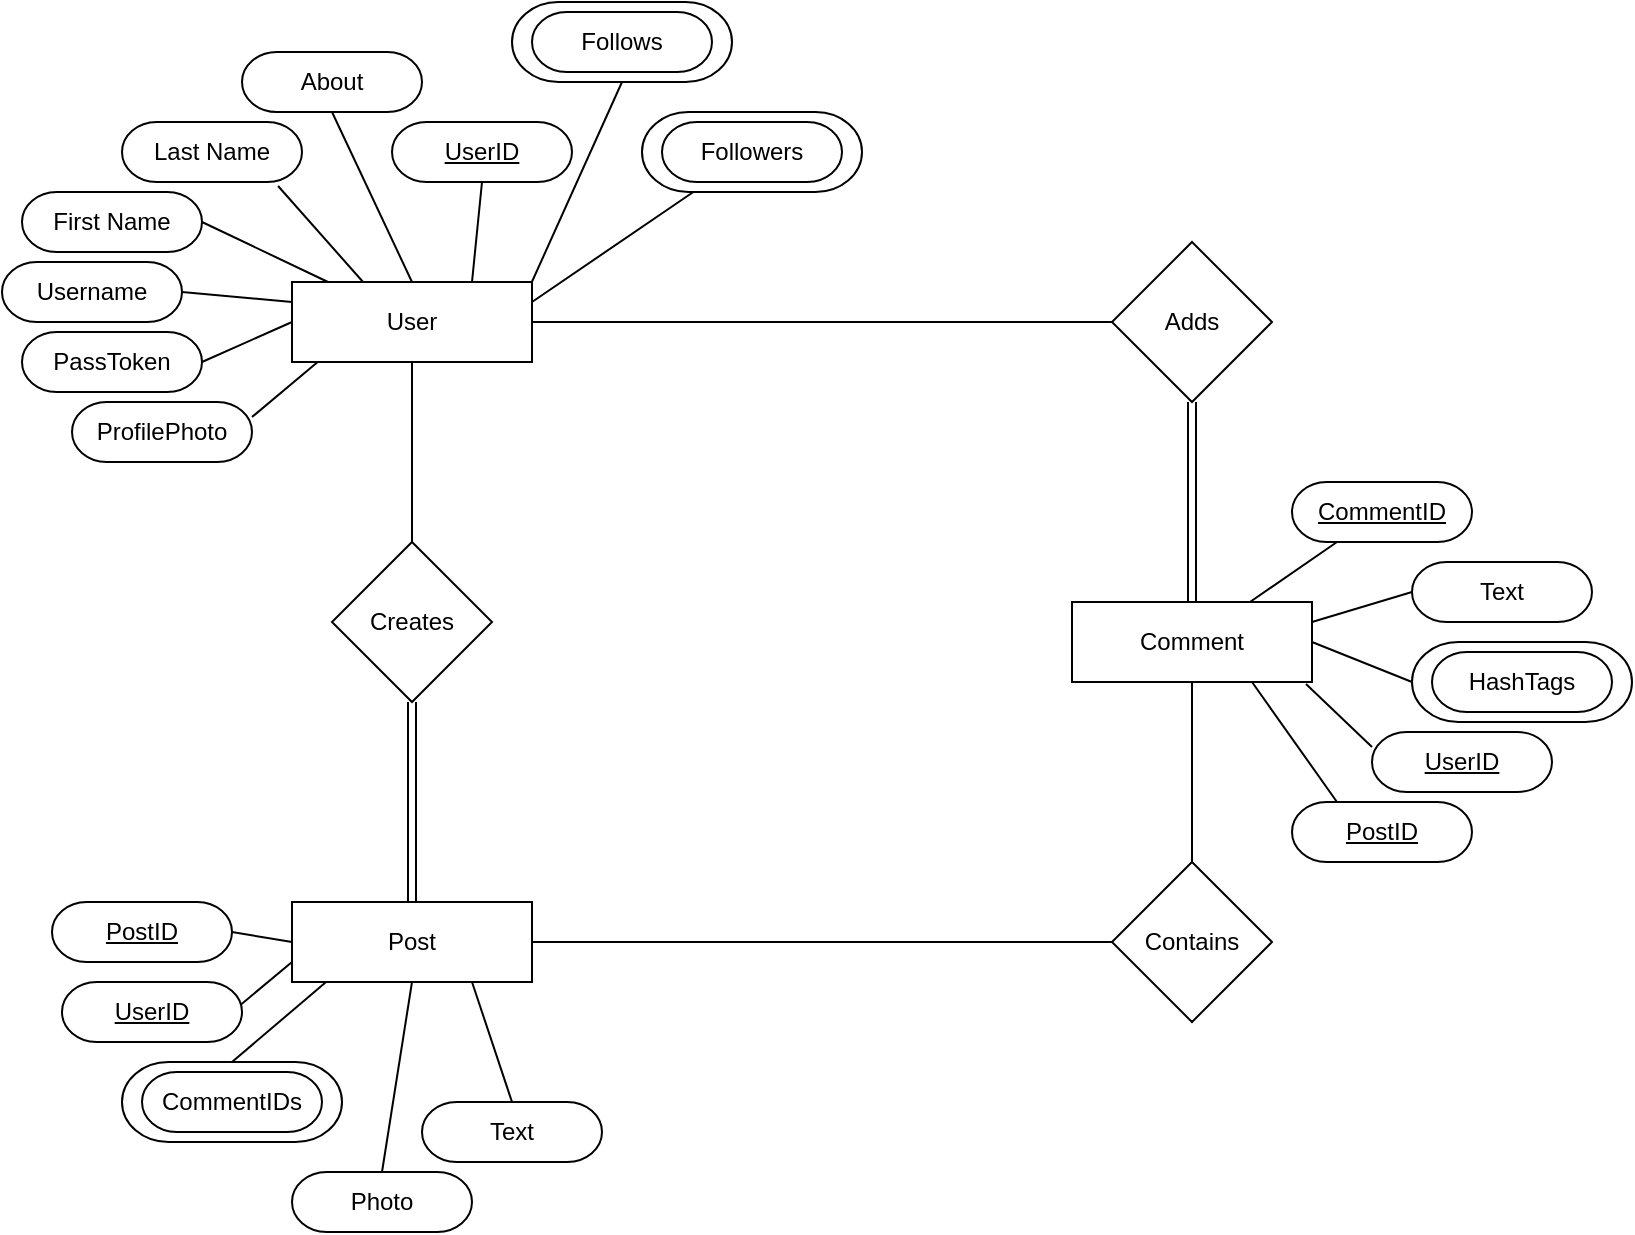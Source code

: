 <mxfile version="10.5.3" type="device"><diagram id="f8MNwPgwpu3M7GmUcIjX" name="Page-1"><mxGraphModel dx="1136" dy="1001" grid="1" gridSize="10" guides="1" tooltips="1" connect="1" arrows="1" fold="1" page="1" pageScale="1" pageWidth="850" pageHeight="1100" math="0" shadow="0"><root><mxCell id="0"/><mxCell id="1" parent="0"/><mxCell id="ixYWqkrwXZFE6AgC6OMj-71" value="" style="endArrow=none;html=1;exitX=0.992;exitY=0.05;exitDx=0;exitDy=0;exitPerimeter=0;entryX=0.5;entryY=1;entryDx=0;entryDy=0;" edge="1" parent="1" source="ixYWqkrwXZFE6AgC6OMj-1" target="ixYWqkrwXZFE6AgC6OMj-73"><mxGeometry width="50" height="50" relative="1" as="geometry"><mxPoint x="370" y="300" as="sourcePoint"/><mxPoint x="350" y="240" as="targetPoint"/></mxGeometry></mxCell><mxCell id="ixYWqkrwXZFE6AgC6OMj-73" value="" style="rounded=1;whiteSpace=wrap;html=1;imageAspect=1;absoluteArcSize=0;imageHeight=24;arcSize=58;" vertex="1" parent="1"><mxGeometry x="270" y="215" width="110" height="40" as="geometry"/></mxCell><mxCell id="ixYWqkrwXZFE6AgC6OMj-59" value="" style="endArrow=none;html=1;entryX=0.117;entryY=0.975;entryDx=0;entryDy=0;entryPerimeter=0;exitX=1;exitY=0.25;exitDx=0;exitDy=0;" edge="1" parent="1" source="ixYWqkrwXZFE6AgC6OMj-35" target="ixYWqkrwXZFE6AgC6OMj-1"><mxGeometry width="50" height="50" relative="1" as="geometry"><mxPoint x="160" y="510" as="sourcePoint"/><mxPoint x="210" y="460" as="targetPoint"/></mxGeometry></mxCell><mxCell id="ixYWqkrwXZFE6AgC6OMj-55" value="" style="endArrow=none;html=1;entryX=0;entryY=0.75;entryDx=0;entryDy=0;" edge="1" parent="1" target="ixYWqkrwXZFE6AgC6OMj-3"><mxGeometry width="50" height="50" relative="1" as="geometry"><mxPoint x="130" y="720" as="sourcePoint"/><mxPoint x="157" y="704" as="targetPoint"/></mxGeometry></mxCell><mxCell id="ixYWqkrwXZFE6AgC6OMj-63" value="" style="endArrow=none;html=1;exitX=0.867;exitY=1.067;exitDx=0;exitDy=0;exitPerimeter=0;entryX=0.333;entryY=0.125;entryDx=0;entryDy=0;entryPerimeter=0;" edge="1" parent="1" source="ixYWqkrwXZFE6AgC6OMj-32" target="ixYWqkrwXZFE6AgC6OMj-1"><mxGeometry width="50" height="50" relative="1" as="geometry"><mxPoint x="330" y="370" as="sourcePoint"/><mxPoint x="380" y="320" as="targetPoint"/></mxGeometry></mxCell><mxCell id="ixYWqkrwXZFE6AgC6OMj-42" value="" style="rounded=1;whiteSpace=wrap;html=1;imageAspect=1;absoluteArcSize=0;imageHeight=24;arcSize=58;" vertex="1" parent="1"><mxGeometry x="720" y="535" width="110" height="40" as="geometry"/></mxCell><mxCell id="ixYWqkrwXZFE6AgC6OMj-1" value="User&lt;br&gt;" style="rounded=0;whiteSpace=wrap;html=1;" vertex="1" parent="1"><mxGeometry x="160" y="355" width="120" height="40" as="geometry"/></mxCell><mxCell id="ixYWqkrwXZFE6AgC6OMj-3" value="Post&lt;br&gt;" style="rounded=0;whiteSpace=wrap;html=1;" vertex="1" parent="1"><mxGeometry x="160" y="665" width="120" height="40" as="geometry"/></mxCell><mxCell id="ixYWqkrwXZFE6AgC6OMj-4" value="Comment&lt;br&gt;" style="rounded=0;whiteSpace=wrap;html=1;" vertex="1" parent="1"><mxGeometry x="550" y="515" width="120" height="40" as="geometry"/></mxCell><mxCell id="ixYWqkrwXZFE6AgC6OMj-5" value="Creates" style="rhombus;whiteSpace=wrap;html=1;" vertex="1" parent="1"><mxGeometry x="180" y="485" width="80" height="80" as="geometry"/></mxCell><mxCell id="ixYWqkrwXZFE6AgC6OMj-6" value="Adds" style="rhombus;whiteSpace=wrap;html=1;" vertex="1" parent="1"><mxGeometry x="570" y="335" width="80" height="80" as="geometry"/></mxCell><mxCell id="ixYWqkrwXZFE6AgC6OMj-7" value="Contains" style="rhombus;whiteSpace=wrap;html=1;" vertex="1" parent="1"><mxGeometry x="570" y="645" width="80" height="80" as="geometry"/></mxCell><mxCell id="ixYWqkrwXZFE6AgC6OMj-16" value="" style="endArrow=none;html=1;entryX=0.5;entryY=1;entryDx=0;entryDy=0;exitX=0.5;exitY=0;exitDx=0;exitDy=0;" edge="1" parent="1" source="ixYWqkrwXZFE6AgC6OMj-5" target="ixYWqkrwXZFE6AgC6OMj-1"><mxGeometry width="50" height="50" relative="1" as="geometry"><mxPoint x="160" y="800" as="sourcePoint"/><mxPoint x="210" y="750" as="targetPoint"/></mxGeometry></mxCell><mxCell id="ixYWqkrwXZFE6AgC6OMj-19" value="" style="endArrow=none;html=1;exitX=1;exitY=0.5;exitDx=0;exitDy=0;entryX=0;entryY=0.5;entryDx=0;entryDy=0;" edge="1" parent="1" source="ixYWqkrwXZFE6AgC6OMj-3" target="ixYWqkrwXZFE6AgC6OMj-7"><mxGeometry width="50" height="50" relative="1" as="geometry"><mxPoint x="320" y="700" as="sourcePoint"/><mxPoint x="370" y="650" as="targetPoint"/></mxGeometry></mxCell><mxCell id="ixYWqkrwXZFE6AgC6OMj-20" value="" style="endArrow=none;html=1;exitX=0.5;exitY=0;exitDx=0;exitDy=0;entryX=0.5;entryY=1;entryDx=0;entryDy=0;" edge="1" parent="1" source="ixYWqkrwXZFE6AgC6OMj-7" target="ixYWqkrwXZFE6AgC6OMj-4"><mxGeometry width="50" height="50" relative="1" as="geometry"><mxPoint x="750" y="640" as="sourcePoint"/><mxPoint x="800" y="590" as="targetPoint"/></mxGeometry></mxCell><mxCell id="ixYWqkrwXZFE6AgC6OMj-22" value="" style="endArrow=none;html=1;exitX=1;exitY=0.5;exitDx=0;exitDy=0;" edge="1" parent="1" source="ixYWqkrwXZFE6AgC6OMj-1" target="ixYWqkrwXZFE6AgC6OMj-6"><mxGeometry width="50" height="50" relative="1" as="geometry"><mxPoint x="350" y="390" as="sourcePoint"/><mxPoint x="400" y="340" as="targetPoint"/></mxGeometry></mxCell><mxCell id="ixYWqkrwXZFE6AgC6OMj-23" value="" style="shape=link;html=1;entryX=0.5;entryY=1;entryDx=0;entryDy=0;exitX=0.5;exitY=0;exitDx=0;exitDy=0;" edge="1" parent="1" source="ixYWqkrwXZFE6AgC6OMj-3" target="ixYWqkrwXZFE6AgC6OMj-5"><mxGeometry width="50" height="50" relative="1" as="geometry"><mxPoint x="180" y="640" as="sourcePoint"/><mxPoint x="230" y="590" as="targetPoint"/></mxGeometry></mxCell><mxCell id="ixYWqkrwXZFE6AgC6OMj-24" value="" style="shape=link;html=1;entryX=0.5;entryY=1;entryDx=0;entryDy=0;exitX=0.5;exitY=0;exitDx=0;exitDy=0;" edge="1" parent="1" source="ixYWqkrwXZFE6AgC6OMj-4" target="ixYWqkrwXZFE6AgC6OMj-6"><mxGeometry width="50" height="50" relative="1" as="geometry"><mxPoint x="590" y="500" as="sourcePoint"/><mxPoint x="640" y="450" as="targetPoint"/></mxGeometry></mxCell><mxCell id="ixYWqkrwXZFE6AgC6OMj-31" value="First Name" style="rounded=1;whiteSpace=wrap;html=1;imageAspect=1;absoluteArcSize=0;imageHeight=24;arcSize=58;" vertex="1" parent="1"><mxGeometry x="25" y="310" width="90" height="30" as="geometry"/></mxCell><mxCell id="ixYWqkrwXZFE6AgC6OMj-32" value="Last Name" style="rounded=1;whiteSpace=wrap;html=1;imageAspect=1;absoluteArcSize=0;imageHeight=24;arcSize=58;" vertex="1" parent="1"><mxGeometry x="75" y="275" width="90" height="30" as="geometry"/></mxCell><mxCell id="ixYWqkrwXZFE6AgC6OMj-33" value="Username" style="rounded=1;whiteSpace=wrap;html=1;imageAspect=1;absoluteArcSize=0;imageHeight=24;arcSize=58;" vertex="1" parent="1"><mxGeometry x="15" y="345" width="90" height="30" as="geometry"/></mxCell><mxCell id="ixYWqkrwXZFE6AgC6OMj-34" value="PassToken" style="rounded=1;whiteSpace=wrap;html=1;imageAspect=1;absoluteArcSize=0;imageHeight=24;arcSize=58;" vertex="1" parent="1"><mxGeometry x="25" y="380" width="90" height="30" as="geometry"/></mxCell><mxCell id="ixYWqkrwXZFE6AgC6OMj-35" value="ProfilePhoto" style="rounded=1;whiteSpace=wrap;html=1;imageAspect=1;absoluteArcSize=0;imageHeight=24;arcSize=58;" vertex="1" parent="1"><mxGeometry x="50" y="415" width="90" height="30" as="geometry"/></mxCell><mxCell id="ixYWqkrwXZFE6AgC6OMj-37" value="About" style="rounded=1;whiteSpace=wrap;html=1;imageAspect=1;absoluteArcSize=0;imageHeight=24;arcSize=58;" vertex="1" parent="1"><mxGeometry x="135" y="240" width="90" height="30" as="geometry"/></mxCell><mxCell id="ixYWqkrwXZFE6AgC6OMj-38" value="&lt;u&gt;UserID&lt;/u&gt;" style="rounded=1;whiteSpace=wrap;html=1;imageAspect=1;absoluteArcSize=0;imageHeight=24;arcSize=58;" vertex="1" parent="1"><mxGeometry x="210" y="275" width="90" height="30" as="geometry"/></mxCell><mxCell id="ixYWqkrwXZFE6AgC6OMj-39" value="&lt;u&gt;CommentID&lt;/u&gt;" style="rounded=1;whiteSpace=wrap;html=1;imageAspect=1;absoluteArcSize=0;imageHeight=24;arcSize=58;" vertex="1" parent="1"><mxGeometry x="660" y="455" width="90" height="30" as="geometry"/></mxCell><mxCell id="ixYWqkrwXZFE6AgC6OMj-40" value="Text" style="rounded=1;whiteSpace=wrap;html=1;imageAspect=1;absoluteArcSize=0;imageHeight=24;arcSize=58;" vertex="1" parent="1"><mxGeometry x="720" y="495" width="90" height="30" as="geometry"/></mxCell><mxCell id="ixYWqkrwXZFE6AgC6OMj-41" value="HashTags" style="rounded=1;whiteSpace=wrap;html=1;imageAspect=1;absoluteArcSize=0;imageHeight=24;arcSize=58;" vertex="1" parent="1"><mxGeometry x="730" y="540" width="90" height="30" as="geometry"/></mxCell><mxCell id="ixYWqkrwXZFE6AgC6OMj-44" value="UserID" style="rounded=1;whiteSpace=wrap;html=1;imageAspect=1;absoluteArcSize=0;imageHeight=24;arcSize=58;fontStyle=4" vertex="1" parent="1"><mxGeometry x="700" y="580" width="90" height="30" as="geometry"/></mxCell><mxCell id="ixYWqkrwXZFE6AgC6OMj-46" value="PostID" style="rounded=1;whiteSpace=wrap;html=1;imageAspect=1;absoluteArcSize=0;imageHeight=24;arcSize=58;fontStyle=4" vertex="1" parent="1"><mxGeometry x="660" y="615" width="90" height="30" as="geometry"/></mxCell><mxCell id="ixYWqkrwXZFE6AgC6OMj-47" value="PostID" style="rounded=1;whiteSpace=wrap;html=1;imageAspect=1;absoluteArcSize=0;imageHeight=24;arcSize=58;fontStyle=4" vertex="1" parent="1"><mxGeometry x="40" y="665" width="90" height="30" as="geometry"/></mxCell><mxCell id="ixYWqkrwXZFE6AgC6OMj-49" value="UserID" style="rounded=1;whiteSpace=wrap;html=1;imageAspect=1;absoluteArcSize=0;imageHeight=24;arcSize=58;fontStyle=4" vertex="1" parent="1"><mxGeometry x="45" y="705" width="90" height="30" as="geometry"/></mxCell><mxCell id="ixYWqkrwXZFE6AgC6OMj-50" value="" style="rounded=1;whiteSpace=wrap;html=1;imageAspect=1;absoluteArcSize=0;imageHeight=24;arcSize=58;" vertex="1" parent="1"><mxGeometry x="75" y="745" width="110" height="40" as="geometry"/></mxCell><mxCell id="ixYWqkrwXZFE6AgC6OMj-51" value="CommentIDs" style="rounded=1;whiteSpace=wrap;html=1;imageAspect=1;absoluteArcSize=0;imageHeight=24;arcSize=58;" vertex="1" parent="1"><mxGeometry x="85" y="750" width="90" height="30" as="geometry"/></mxCell><mxCell id="ixYWqkrwXZFE6AgC6OMj-52" value="Photo" style="rounded=1;whiteSpace=wrap;html=1;imageAspect=1;absoluteArcSize=0;imageHeight=24;arcSize=58;" vertex="1" parent="1"><mxGeometry x="160" y="800" width="90" height="30" as="geometry"/></mxCell><mxCell id="ixYWqkrwXZFE6AgC6OMj-53" value="Text&lt;br&gt;" style="rounded=1;whiteSpace=wrap;html=1;imageAspect=1;absoluteArcSize=0;imageHeight=24;arcSize=58;" vertex="1" parent="1"><mxGeometry x="225" y="765" width="90" height="30" as="geometry"/></mxCell><mxCell id="ixYWqkrwXZFE6AgC6OMj-54" value="" style="endArrow=none;html=1;exitX=1;exitY=0.5;exitDx=0;exitDy=0;entryX=0;entryY=0.5;entryDx=0;entryDy=0;" edge="1" parent="1" source="ixYWqkrwXZFE6AgC6OMj-47" target="ixYWqkrwXZFE6AgC6OMj-3"><mxGeometry width="50" height="50" relative="1" as="geometry"><mxPoint x="50" y="640" as="sourcePoint"/><mxPoint x="100" y="590" as="targetPoint"/></mxGeometry></mxCell><mxCell id="ixYWqkrwXZFE6AgC6OMj-56" value="" style="endArrow=none;html=1;entryX=0.142;entryY=1;entryDx=0;entryDy=0;entryPerimeter=0;exitX=0.5;exitY=0;exitDx=0;exitDy=0;" edge="1" parent="1" source="ixYWqkrwXZFE6AgC6OMj-50" target="ixYWqkrwXZFE6AgC6OMj-3"><mxGeometry width="50" height="50" relative="1" as="geometry"><mxPoint x="-20" y="840" as="sourcePoint"/><mxPoint x="30" y="790" as="targetPoint"/></mxGeometry></mxCell><mxCell id="ixYWqkrwXZFE6AgC6OMj-57" value="" style="endArrow=none;html=1;entryX=0.5;entryY=1;entryDx=0;entryDy=0;exitX=0.5;exitY=0;exitDx=0;exitDy=0;" edge="1" parent="1" source="ixYWqkrwXZFE6AgC6OMj-52" target="ixYWqkrwXZFE6AgC6OMj-3"><mxGeometry width="50" height="50" relative="1" as="geometry"><mxPoint x="350" y="790" as="sourcePoint"/><mxPoint x="400" y="740" as="targetPoint"/></mxGeometry></mxCell><mxCell id="ixYWqkrwXZFE6AgC6OMj-58" value="" style="endArrow=none;html=1;entryX=0.75;entryY=1;entryDx=0;entryDy=0;exitX=0.5;exitY=0;exitDx=0;exitDy=0;" edge="1" parent="1" source="ixYWqkrwXZFE6AgC6OMj-53" target="ixYWqkrwXZFE6AgC6OMj-3"><mxGeometry width="50" height="50" relative="1" as="geometry"><mxPoint x="370" y="780" as="sourcePoint"/><mxPoint x="420" y="730" as="targetPoint"/></mxGeometry></mxCell><mxCell id="ixYWqkrwXZFE6AgC6OMj-60" value="" style="endArrow=none;html=1;exitX=1;exitY=0.5;exitDx=0;exitDy=0;entryX=0;entryY=0.5;entryDx=0;entryDy=0;" edge="1" parent="1" source="ixYWqkrwXZFE6AgC6OMj-34" target="ixYWqkrwXZFE6AgC6OMj-1"><mxGeometry width="50" height="50" relative="1" as="geometry"><mxPoint x="120" y="390" as="sourcePoint"/><mxPoint x="170" y="340" as="targetPoint"/></mxGeometry></mxCell><mxCell id="ixYWqkrwXZFE6AgC6OMj-61" value="" style="endArrow=none;html=1;exitX=1;exitY=0.5;exitDx=0;exitDy=0;entryX=0;entryY=0.25;entryDx=0;entryDy=0;" edge="1" parent="1" source="ixYWqkrwXZFE6AgC6OMj-33" target="ixYWqkrwXZFE6AgC6OMj-1"><mxGeometry width="50" height="50" relative="1" as="geometry"><mxPoint x="150" y="370" as="sourcePoint"/><mxPoint x="200" y="320" as="targetPoint"/></mxGeometry></mxCell><mxCell id="ixYWqkrwXZFE6AgC6OMj-62" value="" style="endArrow=none;html=1;exitX=1;exitY=0.5;exitDx=0;exitDy=0;" edge="1" parent="1" source="ixYWqkrwXZFE6AgC6OMj-31" target="ixYWqkrwXZFE6AgC6OMj-1"><mxGeometry width="50" height="50" relative="1" as="geometry"><mxPoint x="150" y="370" as="sourcePoint"/><mxPoint x="200" y="320" as="targetPoint"/></mxGeometry></mxCell><mxCell id="ixYWqkrwXZFE6AgC6OMj-64" value="" style="endArrow=none;html=1;exitX=0.5;exitY=1;exitDx=0;exitDy=0;entryX=0.5;entryY=0;entryDx=0;entryDy=0;" edge="1" parent="1" source="ixYWqkrwXZFE6AgC6OMj-37" target="ixYWqkrwXZFE6AgC6OMj-1"><mxGeometry width="50" height="50" relative="1" as="geometry"><mxPoint x="400" y="370" as="sourcePoint"/><mxPoint x="450" y="320" as="targetPoint"/></mxGeometry></mxCell><mxCell id="ixYWqkrwXZFE6AgC6OMj-65" value="" style="endArrow=none;html=1;exitX=0.75;exitY=0;exitDx=0;exitDy=0;entryX=0.5;entryY=1;entryDx=0;entryDy=0;" edge="1" parent="1" source="ixYWqkrwXZFE6AgC6OMj-1" target="ixYWqkrwXZFE6AgC6OMj-38"><mxGeometry width="50" height="50" relative="1" as="geometry"><mxPoint x="350" y="330" as="sourcePoint"/><mxPoint x="400" y="280" as="targetPoint"/></mxGeometry></mxCell><mxCell id="ixYWqkrwXZFE6AgC6OMj-66" value="" style="endArrow=none;html=1;entryX=0.25;entryY=1;entryDx=0;entryDy=0;" edge="1" parent="1" source="ixYWqkrwXZFE6AgC6OMj-4" target="ixYWqkrwXZFE6AgC6OMj-39"><mxGeometry width="50" height="50" relative="1" as="geometry"><mxPoint x="760" y="430" as="sourcePoint"/><mxPoint x="810" y="380" as="targetPoint"/></mxGeometry></mxCell><mxCell id="ixYWqkrwXZFE6AgC6OMj-67" value="" style="endArrow=none;html=1;exitX=1;exitY=0.25;exitDx=0;exitDy=0;entryX=0;entryY=0.5;entryDx=0;entryDy=0;" edge="1" parent="1" source="ixYWqkrwXZFE6AgC6OMj-4" target="ixYWqkrwXZFE6AgC6OMj-40"><mxGeometry width="50" height="50" relative="1" as="geometry"><mxPoint x="830" y="460" as="sourcePoint"/><mxPoint x="880" y="410" as="targetPoint"/></mxGeometry></mxCell><mxCell id="ixYWqkrwXZFE6AgC6OMj-68" value="" style="endArrow=none;html=1;exitX=1;exitY=0.5;exitDx=0;exitDy=0;entryX=0;entryY=0.5;entryDx=0;entryDy=0;" edge="1" parent="1" source="ixYWqkrwXZFE6AgC6OMj-4" target="ixYWqkrwXZFE6AgC6OMj-42"><mxGeometry width="50" height="50" relative="1" as="geometry"><mxPoint x="810" y="750" as="sourcePoint"/><mxPoint x="860" y="700" as="targetPoint"/></mxGeometry></mxCell><mxCell id="ixYWqkrwXZFE6AgC6OMj-69" value="" style="endArrow=none;html=1;exitX=0.975;exitY=1.025;exitDx=0;exitDy=0;entryX=0;entryY=0.25;entryDx=0;entryDy=0;exitPerimeter=0;" edge="1" parent="1" source="ixYWqkrwXZFE6AgC6OMj-4" target="ixYWqkrwXZFE6AgC6OMj-44"><mxGeometry width="50" height="50" relative="1" as="geometry"><mxPoint x="910" y="730" as="sourcePoint"/><mxPoint x="960" y="680" as="targetPoint"/></mxGeometry></mxCell><mxCell id="ixYWqkrwXZFE6AgC6OMj-70" value="" style="endArrow=none;html=1;exitX=0.75;exitY=1;exitDx=0;exitDy=0;entryX=0.25;entryY=0;entryDx=0;entryDy=0;" edge="1" parent="1" source="ixYWqkrwXZFE6AgC6OMj-4" target="ixYWqkrwXZFE6AgC6OMj-46"><mxGeometry width="50" height="50" relative="1" as="geometry"><mxPoint x="750" y="730" as="sourcePoint"/><mxPoint x="800" y="680" as="targetPoint"/></mxGeometry></mxCell><mxCell id="ixYWqkrwXZFE6AgC6OMj-74" value="Follows" style="rounded=1;whiteSpace=wrap;html=1;imageAspect=1;absoluteArcSize=0;imageHeight=24;arcSize=58;" vertex="1" parent="1"><mxGeometry x="280" y="220" width="90" height="30" as="geometry"/></mxCell><mxCell id="ixYWqkrwXZFE6AgC6OMj-75" value="" style="rounded=1;whiteSpace=wrap;html=1;imageAspect=1;absoluteArcSize=0;imageHeight=24;arcSize=58;" vertex="1" parent="1"><mxGeometry x="335" y="270" width="110" height="40" as="geometry"/></mxCell><mxCell id="ixYWqkrwXZFE6AgC6OMj-76" value="Followers" style="rounded=1;whiteSpace=wrap;html=1;imageAspect=1;absoluteArcSize=0;imageHeight=24;arcSize=58;" vertex="1" parent="1"><mxGeometry x="345" y="275" width="90" height="30" as="geometry"/></mxCell><mxCell id="ixYWqkrwXZFE6AgC6OMj-77" value="" style="endArrow=none;html=1;exitX=1;exitY=0.25;exitDx=0;exitDy=0;" edge="1" parent="1" source="ixYWqkrwXZFE6AgC6OMj-1" target="ixYWqkrwXZFE6AgC6OMj-75"><mxGeometry width="50" height="50" relative="1" as="geometry"><mxPoint x="340" y="370" as="sourcePoint"/><mxPoint x="390" y="320" as="targetPoint"/></mxGeometry></mxCell></root></mxGraphModel></diagram></mxfile>